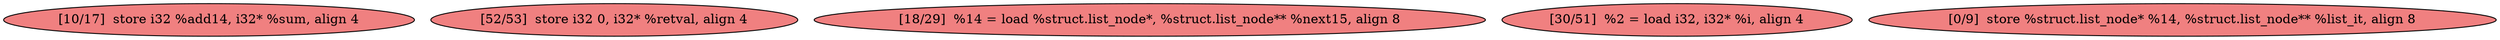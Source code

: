 
digraph G {


node58 [fillcolor=lightcoral,label="[10/17]  store i32 %add14, i32* %sum, align 4",shape=ellipse,style=filled ]
node57 [fillcolor=lightcoral,label="[52/53]  store i32 0, i32* %retval, align 4",shape=ellipse,style=filled ]
node56 [fillcolor=lightcoral,label="[18/29]  %14 = load %struct.list_node*, %struct.list_node** %next15, align 8",shape=ellipse,style=filled ]
node54 [fillcolor=lightcoral,label="[30/51]  %2 = load i32, i32* %i, align 4",shape=ellipse,style=filled ]
node55 [fillcolor=lightcoral,label="[0/9]  store %struct.list_node* %14, %struct.list_node** %list_it, align 8",shape=ellipse,style=filled ]



}

